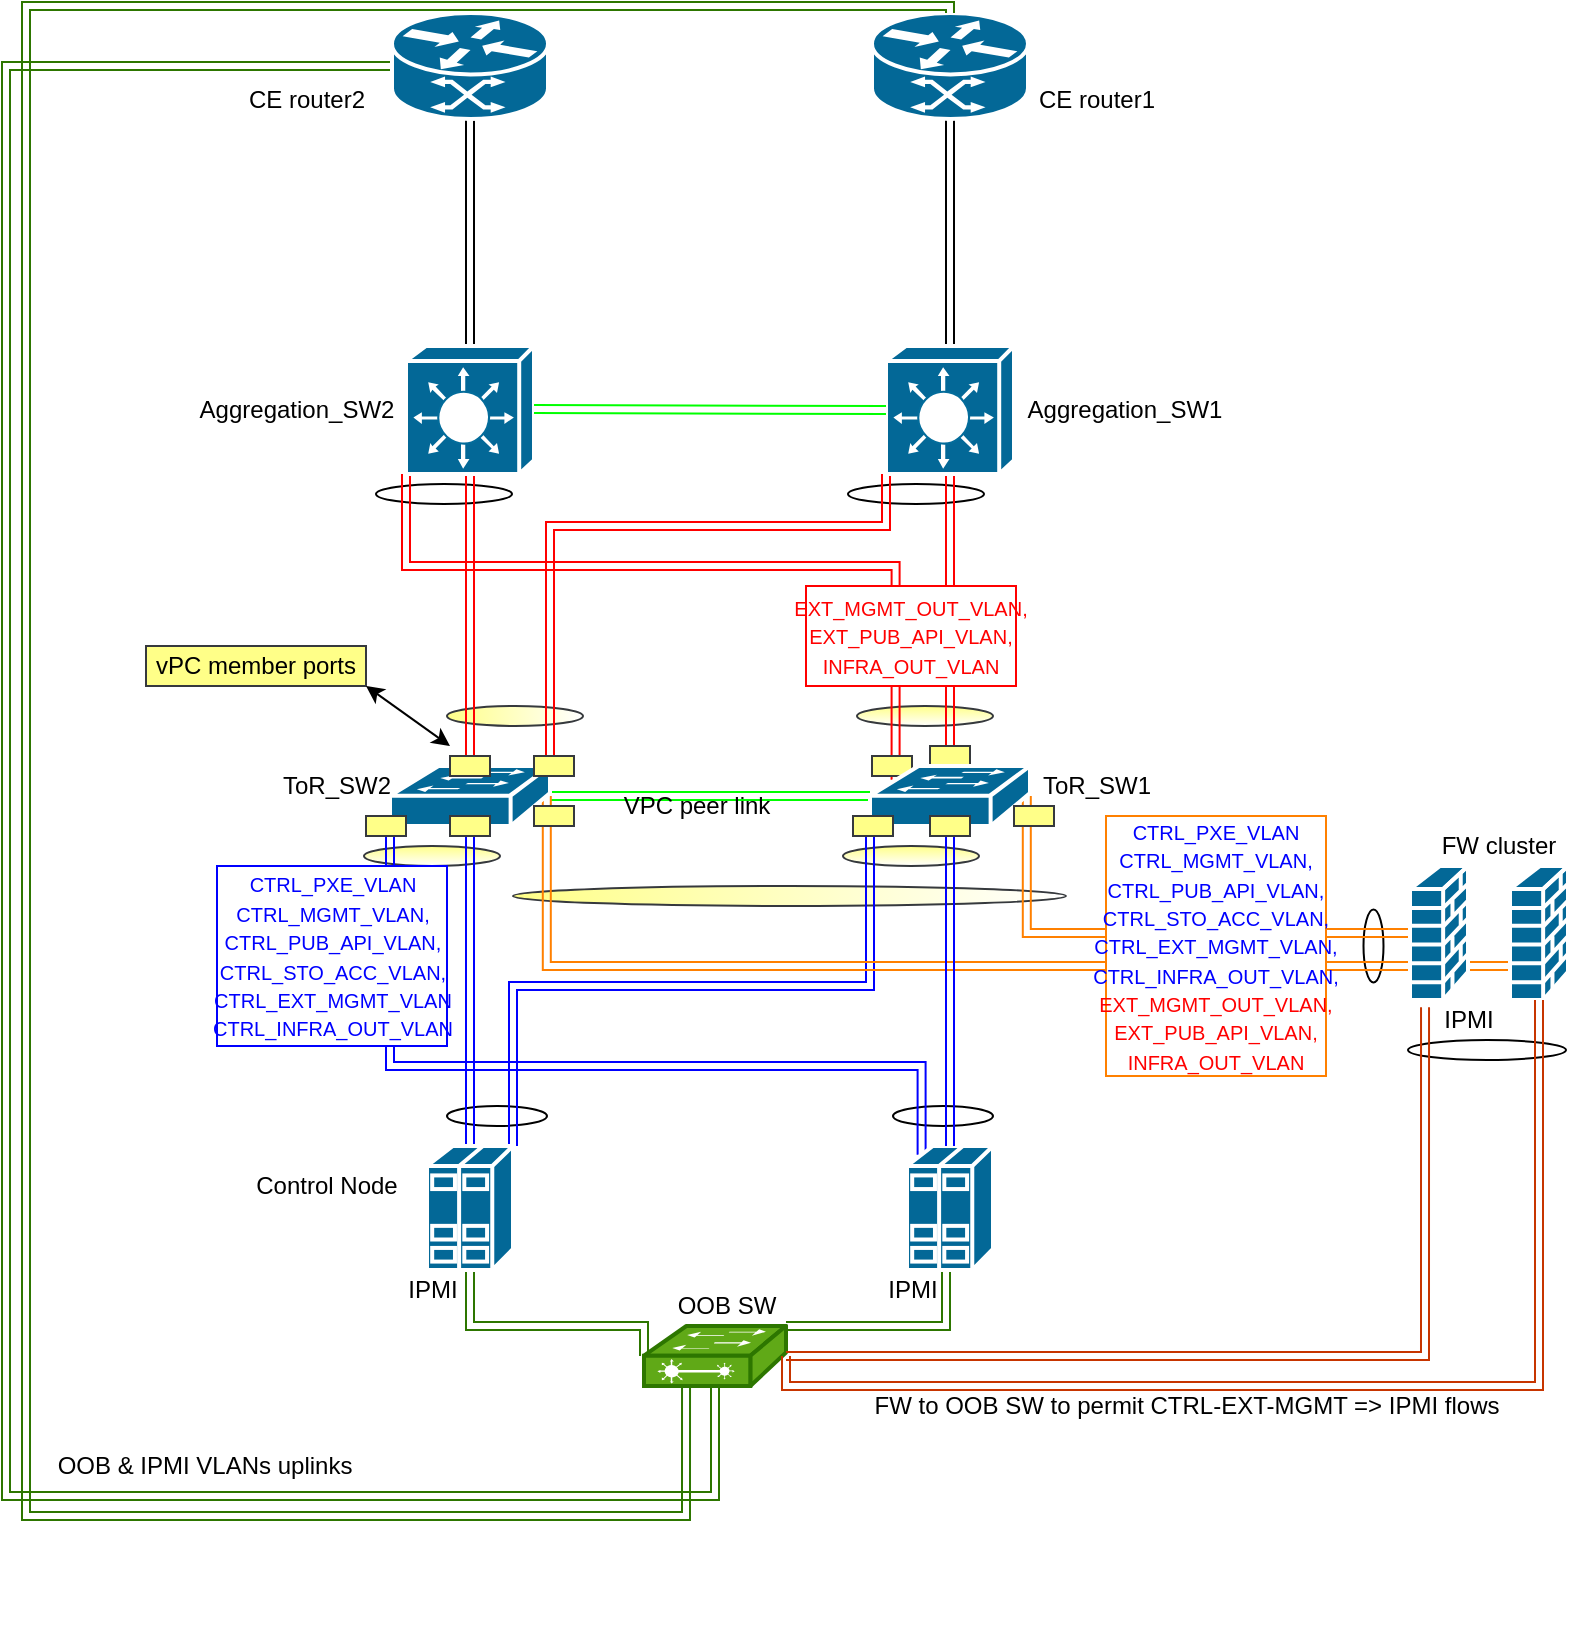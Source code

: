 <mxfile version="14.1.4" type="device"><diagram id="XjHLATgaNIMUa8NQz7aA" name="Page-1"><mxGraphModel dx="1775" dy="537" grid="1" gridSize="10" guides="1" tooltips="1" connect="1" arrows="1" fold="1" page="1" pageScale="1" pageWidth="850" pageHeight="1100" math="0" shadow="0"><root><mxCell id="0"/><mxCell id="1" parent="0"/><mxCell id="eg7Gd9BjpVtbM1bQ0SC5-29" value="" style="ellipse;whiteSpace=wrap;html=1;" vertex="1" parent="1"><mxGeometry x="671" y="577" width="79" height="10" as="geometry"/></mxCell><mxCell id="eg7Gd9BjpVtbM1bQ0SC5-14" value="" style="ellipse;whiteSpace=wrap;html=1;rotation=-90;" vertex="1" parent="1"><mxGeometry x="635.5" y="525" width="36.5" height="10" as="geometry"/></mxCell><mxCell id="eg7Gd9BjpVtbM1bQ0SC5-2" value="" style="ellipse;whiteSpace=wrap;html=1;fillColor=#ffff88;strokeColor=#36393d;gradientDirection=east;gradientColor=#ffffff;" vertex="1" parent="1"><mxGeometry x="190.5" y="410" width="68" height="10" as="geometry"/></mxCell><mxCell id="eg7Gd9BjpVtbM1bQ0SC5-3" value="" style="ellipse;whiteSpace=wrap;html=1;fillColor=#ffff88;strokeColor=#36393d;gradientColor=#ffffff;" vertex="1" parent="1"><mxGeometry x="149" y="480" width="68" height="10" as="geometry"/></mxCell><mxCell id="eg7Gd9BjpVtbM1bQ0SC5-5" value="" style="ellipse;whiteSpace=wrap;html=1;fillColor=#ffff88;strokeColor=#36393d;gradientColor=#ffffff;" vertex="1" parent="1"><mxGeometry x="388.5" y="480" width="68" height="10" as="geometry"/></mxCell><mxCell id="eg7Gd9BjpVtbM1bQ0SC5-6" value="" style="ellipse;whiteSpace=wrap;html=1;fillColor=#ffff88;strokeColor=#36393d;gradientColor=#ffffff;" vertex="1" parent="1"><mxGeometry x="395.5" y="410" width="68" height="10" as="geometry"/></mxCell><mxCell id="eg7Gd9BjpVtbM1bQ0SC5-7" value="" style="ellipse;whiteSpace=wrap;html=1;fillColor=#ffff88;strokeColor=#36393d;gradientColor=#ffffff;gradientDirection=east;" vertex="1" parent="1"><mxGeometry x="223.5" y="500" width="276.5" height="10" as="geometry"/></mxCell><mxCell id="TA1b77W6NPm8kg9r0I7c-41" value="" style="ellipse;whiteSpace=wrap;html=1;" parent="1" vertex="1"><mxGeometry x="391" y="299" width="68" height="10" as="geometry"/></mxCell><mxCell id="TA1b77W6NPm8kg9r0I7c-40" value="" style="ellipse;whiteSpace=wrap;html=1;" parent="1" vertex="1"><mxGeometry x="155" y="299" width="68" height="10" as="geometry"/></mxCell><mxCell id="TA1b77W6NPm8kg9r0I7c-15" value="" style="ellipse;whiteSpace=wrap;html=1;" parent="1" vertex="1"><mxGeometry x="190.5" y="610" width="50" height="10" as="geometry"/></mxCell><mxCell id="TA1b77W6NPm8kg9r0I7c-11" value="" style="ellipse;whiteSpace=wrap;html=1;" parent="1" vertex="1"><mxGeometry x="413.5" y="610" width="50" height="10" as="geometry"/></mxCell><mxCell id="TA1b77W6NPm8kg9r0I7c-7" style="edgeStyle=orthogonalEdgeStyle;rounded=0;orthogonalLoop=1;jettySize=auto;html=1;entryX=0.5;entryY=0.98;entryDx=0;entryDy=0;entryPerimeter=0;shape=link;strokeColor=#0000FF;" parent="1" source="TA1b77W6NPm8kg9r0I7c-1" target="TA1b77W6NPm8kg9r0I7c-3" edge="1"><mxGeometry relative="1" as="geometry"/></mxCell><mxCell id="TA1b77W6NPm8kg9r0I7c-10" style="edgeStyle=orthogonalEdgeStyle;rounded=0;orthogonalLoop=1;jettySize=auto;html=1;exitX=1;exitY=0;exitDx=0;exitDy=0;exitPerimeter=0;entryX=0;entryY=0.98;entryDx=0;entryDy=0;entryPerimeter=0;shape=link;strokeColor=#0000FF;" parent="1" source="TA1b77W6NPm8kg9r0I7c-1" target="TA1b77W6NPm8kg9r0I7c-4" edge="1"><mxGeometry relative="1" as="geometry"/></mxCell><mxCell id="Xf1OnpS6K2WvkpgggGJM-3" style="edgeStyle=orthogonalEdgeStyle;rounded=0;orthogonalLoop=1;jettySize=auto;html=1;exitX=0.5;exitY=1;exitDx=0;exitDy=0;exitPerimeter=0;fillColor=#60a917;strokeColor=#2D7600;shape=link;entryX=0;entryY=0.5;entryDx=0;entryDy=0;entryPerimeter=0;" parent="1" source="TA1b77W6NPm8kg9r0I7c-1" target="Xf1OnpS6K2WvkpgggGJM-1" edge="1"><mxGeometry relative="1" as="geometry"><mxPoint x="260" y="720" as="targetPoint"/><Array as="points"><mxPoint x="202" y="720"/><mxPoint x="289" y="720"/></Array></mxGeometry></mxCell><mxCell id="TA1b77W6NPm8kg9r0I7c-1" value="" style="shape=mxgraph.cisco.servers.standard_host;html=1;pointerEvents=1;dashed=0;fillColor=#036897;strokeColor=#ffffff;strokeWidth=2;verticalLabelPosition=bottom;verticalAlign=top;align=center;outlineConnect=0;" parent="1" vertex="1"><mxGeometry x="180.5" y="630" width="43" height="62" as="geometry"/></mxCell><mxCell id="TA1b77W6NPm8kg9r0I7c-9" style="edgeStyle=orthogonalEdgeStyle;rounded=0;orthogonalLoop=1;jettySize=auto;html=1;exitX=0.17;exitY=0.07;exitDx=0;exitDy=0;exitPerimeter=0;entryX=0;entryY=0.98;entryDx=0;entryDy=0;entryPerimeter=0;shape=link;strokeColor=#0000FF;" parent="1" source="TA1b77W6NPm8kg9r0I7c-2" target="TA1b77W6NPm8kg9r0I7c-3" edge="1"><mxGeometry relative="1" as="geometry"><Array as="points"><mxPoint x="428" y="590"/><mxPoint x="162" y="590"/></Array></mxGeometry></mxCell><mxCell id="TA1b77W6NPm8kg9r0I7c-26" style="edgeStyle=orthogonalEdgeStyle;shape=link;rounded=0;orthogonalLoop=1;jettySize=auto;html=1;exitX=0.5;exitY=0;exitDx=0;exitDy=0;exitPerimeter=0;entryX=0.5;entryY=0.98;entryDx=0;entryDy=0;entryPerimeter=0;strokeColor=#0000FF;" parent="1" source="-m4TFduSaG5o08_VPAXe-14" target="TA1b77W6NPm8kg9r0I7c-4" edge="1"><mxGeometry relative="1" as="geometry"/></mxCell><mxCell id="Xf1OnpS6K2WvkpgggGJM-4" style="edgeStyle=orthogonalEdgeStyle;rounded=0;orthogonalLoop=1;jettySize=auto;html=1;entryX=1;entryY=0;entryDx=0;entryDy=0;entryPerimeter=0;fillColor=#60a917;strokeColor=#2D7600;shape=link;" parent="1" source="TA1b77W6NPm8kg9r0I7c-2" target="Xf1OnpS6K2WvkpgggGJM-1" edge="1"><mxGeometry relative="1" as="geometry"><Array as="points"><mxPoint x="440" y="720"/></Array></mxGeometry></mxCell><mxCell id="TA1b77W6NPm8kg9r0I7c-2" value="" style="shape=mxgraph.cisco.servers.standard_host;html=1;pointerEvents=1;dashed=0;fillColor=#036897;strokeColor=#ffffff;strokeWidth=2;verticalLabelPosition=bottom;verticalAlign=top;align=center;outlineConnect=0;" parent="1" vertex="1"><mxGeometry x="420.5" y="630" width="43" height="62" as="geometry"/></mxCell><mxCell id="TA1b77W6NPm8kg9r0I7c-30" style="edgeStyle=orthogonalEdgeStyle;shape=link;rounded=0;orthogonalLoop=1;jettySize=auto;html=1;entryX=0.5;entryY=1;entryDx=0;entryDy=0;entryPerimeter=0;strokeColor=#FF0000;" parent="1" source="-m4TFduSaG5o08_VPAXe-2" target="TA1b77W6NPm8kg9r0I7c-27" edge="1"><mxGeometry relative="1" as="geometry"/></mxCell><mxCell id="TA1b77W6NPm8kg9r0I7c-39" style="edgeStyle=orthogonalEdgeStyle;shape=link;rounded=0;orthogonalLoop=1;jettySize=auto;html=1;exitX=1;exitY=0;exitDx=0;exitDy=0;exitPerimeter=0;entryX=0;entryY=1;entryDx=0;entryDy=0;entryPerimeter=0;strokeColor=#FF0000;" parent="1" source="TA1b77W6NPm8kg9r0I7c-3" target="TA1b77W6NPm8kg9r0I7c-28" edge="1"><mxGeometry relative="1" as="geometry"><Array as="points"><mxPoint x="242" y="320"/><mxPoint x="410" y="320"/></Array></mxGeometry></mxCell><mxCell id="TA1b77W6NPm8kg9r0I7c-42" style="edgeStyle=orthogonalEdgeStyle;shape=link;rounded=0;orthogonalLoop=1;jettySize=auto;html=1;strokeColor=#00FF00;" parent="1" source="TA1b77W6NPm8kg9r0I7c-3" target="TA1b77W6NPm8kg9r0I7c-4" edge="1"><mxGeometry relative="1" as="geometry"/></mxCell><mxCell id="TA1b77W6NPm8kg9r0I7c-29" style="edgeStyle=orthogonalEdgeStyle;shape=link;rounded=0;orthogonalLoop=1;jettySize=auto;html=1;strokeColor=#FF0000;" parent="1" source="-m4TFduSaG5o08_VPAXe-7" target="TA1b77W6NPm8kg9r0I7c-28" edge="1"><mxGeometry relative="1" as="geometry"/></mxCell><mxCell id="TA1b77W6NPm8kg9r0I7c-38" style="edgeStyle=orthogonalEdgeStyle;shape=link;rounded=0;orthogonalLoop=1;jettySize=auto;html=1;exitX=0.16;exitY=0.23;exitDx=0;exitDy=0;exitPerimeter=0;entryX=0;entryY=1;entryDx=0;entryDy=0;entryPerimeter=0;strokeColor=#FF0000;" parent="1" source="TA1b77W6NPm8kg9r0I7c-4" target="TA1b77W6NPm8kg9r0I7c-27" edge="1"><mxGeometry relative="1" as="geometry"><Array as="points"><mxPoint x="415" y="340"/><mxPoint x="170" y="340"/></Array></mxGeometry></mxCell><mxCell id="TA1b77W6NPm8kg9r0I7c-18" style="edgeStyle=orthogonalEdgeStyle;rounded=0;orthogonalLoop=1;jettySize=auto;html=1;entryX=0.98;entryY=0.5;entryDx=0;entryDy=0;entryPerimeter=0;strokeColor=#FF8000;shape=link;" parent="1" source="TA1b77W6NPm8kg9r0I7c-5" target="TA1b77W6NPm8kg9r0I7c-4" edge="1"><mxGeometry relative="1" as="geometry"/></mxCell><mxCell id="TA1b77W6NPm8kg9r0I7c-20" style="edgeStyle=orthogonalEdgeStyle;rounded=0;orthogonalLoop=1;jettySize=auto;html=1;entryX=0.98;entryY=0.5;entryDx=0;entryDy=0;entryPerimeter=0;strokeColor=#FF8000;shape=link;" parent="1" source="TA1b77W6NPm8kg9r0I7c-6" target="TA1b77W6NPm8kg9r0I7c-3" edge="1"><mxGeometry relative="1" as="geometry"><Array as="points"><mxPoint x="240" y="540"/></Array></mxGeometry></mxCell><mxCell id="TA1b77W6NPm8kg9r0I7c-5" value="" style="shape=mxgraph.cisco.security.firewall;html=1;pointerEvents=1;dashed=0;fillColor=#036897;strokeColor=#ffffff;strokeWidth=2;verticalLabelPosition=bottom;verticalAlign=top;align=center;outlineConnect=0;" parent="1" vertex="1"><mxGeometry x="672" y="490" width="29" height="67" as="geometry"/></mxCell><mxCell id="TA1b77W6NPm8kg9r0I7c-6" value="" style="shape=mxgraph.cisco.security.firewall;html=1;pointerEvents=1;dashed=0;fillColor=#036897;strokeColor=#ffffff;strokeWidth=2;verticalLabelPosition=bottom;verticalAlign=top;align=center;outlineConnect=0;" parent="1" vertex="1"><mxGeometry x="722" y="490" width="29" height="67" as="geometry"/></mxCell><mxCell id="Xf1OnpS6K2WvkpgggGJM-37" style="edgeStyle=orthogonalEdgeStyle;shape=link;rounded=0;orthogonalLoop=1;jettySize=auto;html=1;exitX=0.5;exitY=0;exitDx=0;exitDy=0;exitPerimeter=0;entryX=0.5;entryY=1;entryDx=0;entryDy=0;entryPerimeter=0;" parent="1" source="TA1b77W6NPm8kg9r0I7c-27" target="Xf1OnpS6K2WvkpgggGJM-33" edge="1"><mxGeometry relative="1" as="geometry"/></mxCell><mxCell id="TA1b77W6NPm8kg9r0I7c-27" value="" style="shape=mxgraph.cisco.switches.layer_3_switch;html=1;pointerEvents=1;dashed=0;fillColor=#036897;strokeColor=#ffffff;strokeWidth=2;verticalLabelPosition=bottom;verticalAlign=top;align=center;outlineConnect=0;" parent="1" vertex="1"><mxGeometry x="170" y="230" width="64" height="64" as="geometry"/></mxCell><mxCell id="Xf1OnpS6K2WvkpgggGJM-38" style="edgeStyle=orthogonalEdgeStyle;shape=link;rounded=0;orthogonalLoop=1;jettySize=auto;html=1;exitX=0.5;exitY=0;exitDx=0;exitDy=0;exitPerimeter=0;entryX=0.5;entryY=1;entryDx=0;entryDy=0;entryPerimeter=0;" parent="1" source="TA1b77W6NPm8kg9r0I7c-28" target="Xf1OnpS6K2WvkpgggGJM-34" edge="1"><mxGeometry relative="1" as="geometry"/></mxCell><mxCell id="TA1b77W6NPm8kg9r0I7c-28" value="" style="shape=mxgraph.cisco.switches.layer_3_switch;html=1;pointerEvents=1;dashed=0;fillColor=#036897;strokeColor=#ffffff;strokeWidth=2;verticalLabelPosition=bottom;verticalAlign=top;align=center;outlineConnect=0;" parent="1" vertex="1"><mxGeometry x="410" y="230" width="64" height="64" as="geometry"/></mxCell><mxCell id="TA1b77W6NPm8kg9r0I7c-32" value="ToR_SW2" style="text;html=1;align=center;verticalAlign=middle;resizable=0;points=[];autosize=1;" parent="1" vertex="1"><mxGeometry x="100" y="440" width="70" height="20" as="geometry"/></mxCell><mxCell id="TA1b77W6NPm8kg9r0I7c-33" value="ToR_SW1" style="text;html=1;align=center;verticalAlign=middle;resizable=0;points=[];autosize=1;" parent="1" vertex="1"><mxGeometry x="480" y="440" width="70" height="20" as="geometry"/></mxCell><mxCell id="TA1b77W6NPm8kg9r0I7c-34" value="Aggregation_SW2" style="text;html=1;align=center;verticalAlign=middle;resizable=0;points=[];autosize=1;" parent="1" vertex="1"><mxGeometry x="60" y="252" width="110" height="20" as="geometry"/></mxCell><mxCell id="TA1b77W6NPm8kg9r0I7c-35" value="Aggregation_SW1" style="text;html=1;align=center;verticalAlign=middle;resizable=0;points=[];autosize=1;" parent="1" vertex="1"><mxGeometry x="474" y="252" width="110" height="20" as="geometry"/></mxCell><mxCell id="TA1b77W6NPm8kg9r0I7c-36" value="Control Node" style="text;html=1;align=center;verticalAlign=middle;resizable=0;points=[];autosize=1;" parent="1" vertex="1"><mxGeometry x="85" y="640" width="90" height="20" as="geometry"/></mxCell><mxCell id="TA1b77W6NPm8kg9r0I7c-37" value="FW cluster" style="text;html=1;align=center;verticalAlign=middle;resizable=0;points=[];autosize=1;" parent="1" vertex="1"><mxGeometry x="681" y="470" width="70" height="20" as="geometry"/></mxCell><mxCell id="TA1b77W6NPm8kg9r0I7c-43" value="VPC peer link" style="text;html=1;align=center;verticalAlign=middle;resizable=0;points=[];autosize=1;" parent="1" vertex="1"><mxGeometry x="270" y="450" width="90" height="20" as="geometry"/></mxCell><mxCell id="TA1b77W6NPm8kg9r0I7c-45" style="edgeStyle=orthogonalEdgeStyle;shape=link;rounded=0;orthogonalLoop=1;jettySize=auto;html=1;entryX=0;entryY=0.5;entryDx=0;entryDy=0;entryPerimeter=0;strokeColor=#00FF00;" parent="1" target="TA1b77W6NPm8kg9r0I7c-28" edge="1"><mxGeometry relative="1" as="geometry"><mxPoint x="234" y="261.5" as="sourcePoint"/><mxPoint x="394" y="261.5" as="targetPoint"/></mxGeometry></mxCell><mxCell id="TA1b77W6NPm8kg9r0I7c-46" value="&lt;span style=&quot;font-family: &amp;#34;calibri&amp;#34; , sans-serif ; text-transform: uppercase&quot;&gt;&lt;font style=&quot;font-size: 10px&quot; color=&quot;#0000ff&quot;&gt;CTRL_PXE_VLAN&lt;br&gt;ctrl_mgmt_vlan, ctrl_pub_api_vlan,&lt;br&gt;ctrl_sto_acc_vlan, CTRL_ext_mgmt_vlan&lt;br&gt;CTRL_INFRA_OUT_VLAN&lt;br&gt;&lt;/font&gt;&lt;/span&gt;" style="whiteSpace=wrap;html=1;strokeColor=#0000FF;" parent="1" vertex="1"><mxGeometry x="75.5" y="490" width="115" height="90" as="geometry"/></mxCell><mxCell id="TA1b77W6NPm8kg9r0I7c-48" value="&lt;font style=&quot;font-size: 10px&quot;&gt;&lt;font style=&quot;font-size: 10px&quot;&gt;&lt;font face=&quot;calibri, sans-serif&quot; style=&quot;color: rgb(0 , 0 , 255) ; font-size: 10px&quot;&gt;&lt;span style=&quot;text-transform: uppercase&quot;&gt;CTRL_PXE_VLAN&lt;br&gt;ctrl_mgmt_vlan, ctrl_pub_api_vlan,&lt;/span&gt;&lt;/font&gt;&lt;br&gt;&lt;font face=&quot;calibri, sans-serif&quot; style=&quot;color: rgb(0 , 0 , 255) ; font-size: 10px&quot;&gt;&lt;span style=&quot;text-transform: uppercase&quot;&gt;ctrl_sto_acc_vlan, CTRL_ext_mgmt_vlan,&lt;br&gt;CTRL_INFRA_OUT_VLAN,&lt;/span&gt;&lt;/font&gt;&lt;br&gt;&lt;font face=&quot;calibri, sans-serif&quot; style=&quot;font-size: 10px&quot; color=&quot;#ff0000&quot;&gt;&lt;span style=&quot;text-transform: uppercase&quot;&gt;EXT_MGMT_OUT_VLAN,&lt;br&gt;EXT_PUB_API_VLAN, INFRA_OUT_VLAN&lt;/span&gt;&lt;/font&gt;&lt;/font&gt;&lt;/font&gt;&lt;font style=&quot;font-size: 10px&quot; color=&quot;#0000ff&quot;&gt;&lt;br&gt;&lt;/font&gt;" style="whiteSpace=wrap;html=1;strokeColor=#FF8000;" parent="1" vertex="1"><mxGeometry x="520" y="465" width="110" height="130" as="geometry"/></mxCell><mxCell id="TA1b77W6NPm8kg9r0I7c-49" value="&lt;span style=&quot;color: rgb(255 , 0 , 0) ; font-family: &amp;#34;calibri&amp;#34; , sans-serif ; font-size: 10px ; text-transform: uppercase&quot;&gt;EXT_MGMT_OUT_VLAN,&lt;/span&gt;&lt;br style=&quot;color: rgb(255 , 0 , 0) ; font-family: &amp;#34;calibri&amp;#34; , sans-serif ; font-size: 10px ; text-transform: uppercase&quot;&gt;&lt;span style=&quot;color: rgb(255 , 0 , 0) ; font-family: &amp;#34;calibri&amp;#34; , sans-serif ; font-size: 10px ; text-transform: uppercase&quot;&gt;EXT_PUB_API_VLAN,&lt;br&gt;INFRA_OUT_VLAN&lt;/span&gt;&lt;font style=&quot;font-size: 10px&quot; color=&quot;#0000ff&quot;&gt;&lt;br&gt;&lt;/font&gt;" style="whiteSpace=wrap;html=1;strokeColor=#FF0000;" parent="1" vertex="1"><mxGeometry x="370" y="350" width="105" height="50" as="geometry"/></mxCell><mxCell id="Xf1OnpS6K2WvkpgggGJM-5" style="edgeStyle=orthogonalEdgeStyle;rounded=0;orthogonalLoop=1;jettySize=auto;html=1;fillColor=#60a917;strokeColor=#2D7600;shape=link;entryX=0;entryY=0.5;entryDx=0;entryDy=0;entryPerimeter=0;" parent="1" source="Xf1OnpS6K2WvkpgggGJM-1" target="Xf1OnpS6K2WvkpgggGJM-33" edge="1"><mxGeometry relative="1" as="geometry"><mxPoint x="-35.5" y="273" as="targetPoint"/><Array as="points"><mxPoint x="-30" y="805"/><mxPoint x="-30" y="90"/></Array></mxGeometry></mxCell><mxCell id="Xf1OnpS6K2WvkpgggGJM-1" value="" style="shape=mxgraph.cisco.switches.layer_2_remote_switch;html=1;pointerEvents=1;dashed=0;fillColor=#60a917;strokeColor=#2D7600;strokeWidth=2;verticalLabelPosition=bottom;verticalAlign=top;align=center;outlineConnect=0;fontColor=#ffffff;" parent="1" vertex="1"><mxGeometry x="289" y="720" width="71" height="30" as="geometry"/></mxCell><mxCell id="Xf1OnpS6K2WvkpgggGJM-8" value="OOB SW" style="text;html=1;align=center;verticalAlign=middle;resizable=0;points=[];autosize=1;" parent="1" vertex="1"><mxGeometry x="300" y="700" width="60" height="20" as="geometry"/></mxCell><mxCell id="Xf1OnpS6K2WvkpgggGJM-9" value="IPMI" style="text;html=1;align=center;verticalAlign=middle;resizable=0;points=[];autosize=1;" parent="1" vertex="1"><mxGeometry x="163" y="692" width="40" height="20" as="geometry"/></mxCell><mxCell id="Xf1OnpS6K2WvkpgggGJM-10" value="IPMI" style="text;html=1;align=center;verticalAlign=middle;resizable=0;points=[];autosize=1;" parent="1" vertex="1"><mxGeometry x="403" y="692" width="40" height="20" as="geometry"/></mxCell><mxCell id="Xf1OnpS6K2WvkpgggGJM-11" value="IPMI" style="text;html=1;align=center;verticalAlign=middle;resizable=0;points=[];autosize=1;" parent="1" vertex="1"><mxGeometry x="681" y="557" width="40" height="20" as="geometry"/></mxCell><mxCell id="Xf1OnpS6K2WvkpgggGJM-14" value="&lt;span style=&quot;color: rgba(0 , 0 , 0 , 0) ; font-family: monospace ; font-size: 0px&quot;&gt;%3CmxGraphModel%3E%3Croot%3E%3CmxCell%20id%3D%220%22%2F%3E%3CmxCell%20id%3D%221%22%20parent%3D%220%22%2F%3E%3CmxCell%20id%3D%222%22%20value%3D%2210.7.10.3%2F24%22%20style%3D%22text%3Bhtml%3D1%3Balign%3Dcenter%3BverticalAlign%3Dmiddle%3Bresizable%3D0%3Bpoints%3D%5B%5D%3Bautosize%3D1%3B%22%20vertex%3D%221%22%20parent%3D%221%22%3E%3CmxGeometry%20x%3D%22199.5%22%20y%3D%22540%22%20width%3D%2280%22%20height%3D%2220%22%20as%3D%22geometry%22%2F%3E%3C%2FmxCell%3E%3C%2Froot%3E%3C%2FmxGraphModel%3E&lt;/span&gt;" style="text;html=1;align=center;verticalAlign=middle;resizable=0;points=[];autosize=1;" parent="1" vertex="1"><mxGeometry x="330" y="850" width="20" height="20" as="geometry"/></mxCell><mxCell id="Xf1OnpS6K2WvkpgggGJM-33" value="" style="shape=mxgraph.cisco.routers.atm_router;html=1;pointerEvents=1;dashed=0;fillColor=#036897;strokeColor=#ffffff;strokeWidth=2;verticalLabelPosition=bottom;verticalAlign=top;align=center;outlineConnect=0;" parent="1" vertex="1"><mxGeometry x="163" y="63.5" width="78" height="53" as="geometry"/></mxCell><mxCell id="Xf1OnpS6K2WvkpgggGJM-34" value="" style="shape=mxgraph.cisco.routers.atm_router;html=1;pointerEvents=1;dashed=0;fillColor=#036897;strokeColor=#ffffff;strokeWidth=2;verticalLabelPosition=bottom;verticalAlign=top;align=center;outlineConnect=0;" parent="1" vertex="1"><mxGeometry x="403" y="63.5" width="78" height="53" as="geometry"/></mxCell><mxCell id="Xf1OnpS6K2WvkpgggGJM-35" value="CE router2" style="text;html=1;align=center;verticalAlign=middle;resizable=0;points=[];autosize=1;" parent="1" vertex="1"><mxGeometry x="85" y="96.5" width="70" height="20" as="geometry"/></mxCell><mxCell id="Xf1OnpS6K2WvkpgggGJM-36" value="CE router1" style="text;html=1;align=center;verticalAlign=middle;resizable=0;points=[];autosize=1;" parent="1" vertex="1"><mxGeometry x="479.5" y="96.5" width="70" height="20" as="geometry"/></mxCell><mxCell id="-m4TFduSaG5o08_VPAXe-5" style="edgeStyle=orthogonalEdgeStyle;shape=link;rounded=0;orthogonalLoop=1;jettySize=auto;html=1;entryX=0.5;entryY=1;entryDx=0;entryDy=0;entryPerimeter=0;strokeColor=#FF0000;" parent="1" source="TA1b77W6NPm8kg9r0I7c-3" target="-m4TFduSaG5o08_VPAXe-2" edge="1"><mxGeometry relative="1" as="geometry"><mxPoint x="202" y="440" as="sourcePoint"/><mxPoint x="202" y="294" as="targetPoint"/></mxGeometry></mxCell><mxCell id="-m4TFduSaG5o08_VPAXe-8" style="edgeStyle=orthogonalEdgeStyle;shape=link;rounded=0;orthogonalLoop=1;jettySize=auto;html=1;strokeColor=#FF0000;" parent="1" source="TA1b77W6NPm8kg9r0I7c-4" target="-m4TFduSaG5o08_VPAXe-7" edge="1"><mxGeometry relative="1" as="geometry"><mxPoint x="442" y="440" as="sourcePoint"/><mxPoint x="442" y="294" as="targetPoint"/></mxGeometry></mxCell><mxCell id="-m4TFduSaG5o08_VPAXe-15" style="edgeStyle=orthogonalEdgeStyle;shape=link;rounded=0;orthogonalLoop=1;jettySize=auto;html=1;exitX=0.5;exitY=0;exitDx=0;exitDy=0;exitPerimeter=0;entryX=0.5;entryY=0.98;entryDx=0;entryDy=0;entryPerimeter=0;strokeColor=#0000FF;" parent="1" source="TA1b77W6NPm8kg9r0I7c-2" target="-m4TFduSaG5o08_VPAXe-14" edge="1"><mxGeometry relative="1" as="geometry"><mxPoint x="442" y="630" as="sourcePoint"/><mxPoint x="442" y="469.4" as="targetPoint"/></mxGeometry></mxCell><mxCell id="-m4TFduSaG5o08_VPAXe-19" value="vPC member ports" style="rounded=0;whiteSpace=wrap;html=1;fillColor=#ffff88;strokeColor=#36393d;" parent="1" vertex="1"><mxGeometry x="40" y="380" width="110" height="20" as="geometry"/></mxCell><mxCell id="-m4TFduSaG5o08_VPAXe-20" value="" style="endArrow=classic;startArrow=classic;html=1;entryX=1;entryY=1;entryDx=0;entryDy=0;" parent="1" target="-m4TFduSaG5o08_VPAXe-19" edge="1"><mxGeometry width="50" height="50" relative="1" as="geometry"><mxPoint x="192" y="430" as="sourcePoint"/><mxPoint x="132" y="410" as="targetPoint"/></mxGeometry></mxCell><mxCell id="TA1b77W6NPm8kg9r0I7c-3" value="" style="shape=mxgraph.cisco.switches.workgroup_switch;html=1;pointerEvents=1;dashed=0;fillColor=#036897;strokeColor=#ffffff;strokeWidth=2;verticalLabelPosition=bottom;verticalAlign=top;align=center;outlineConnect=0;" parent="1" vertex="1"><mxGeometry x="162" y="440" width="80" height="30" as="geometry"/></mxCell><mxCell id="-m4TFduSaG5o08_VPAXe-2" value="" style="whiteSpace=wrap;html=1;fillColor=#ffff88;strokeColor=#36393d;" parent="1" vertex="1"><mxGeometry x="192" y="435" width="20" height="10" as="geometry"/></mxCell><mxCell id="-m4TFduSaG5o08_VPAXe-12" value="" style="whiteSpace=wrap;html=1;fillColor=#ffff88;strokeColor=#36393d;" parent="1" vertex="1"><mxGeometry x="234" y="435" width="20" height="10" as="geometry"/></mxCell><mxCell id="-m4TFduSaG5o08_VPAXe-6" value="" style="whiteSpace=wrap;html=1;fillColor=#ffff88;strokeColor=#36393d;" parent="1" vertex="1"><mxGeometry x="192" y="465" width="20" height="10" as="geometry"/></mxCell><mxCell id="-m4TFduSaG5o08_VPAXe-13" value="" style="whiteSpace=wrap;html=1;fillColor=#ffff88;strokeColor=#36393d;" parent="1" vertex="1"><mxGeometry x="150" y="465" width="20" height="10" as="geometry"/></mxCell><mxCell id="-m4TFduSaG5o08_VPAXe-7" value="" style="whiteSpace=wrap;html=1;fillColor=#ffff88;strokeColor=#36393d;" parent="1" vertex="1"><mxGeometry x="432" y="430" width="20" height="10" as="geometry"/></mxCell><mxCell id="-m4TFduSaG5o08_VPAXe-9" value="" style="whiteSpace=wrap;html=1;fillColor=#ffff88;strokeColor=#36393d;" parent="1" vertex="1"><mxGeometry x="403" y="435" width="20" height="10" as="geometry"/></mxCell><mxCell id="TA1b77W6NPm8kg9r0I7c-4" value="" style="shape=mxgraph.cisco.switches.workgroup_switch;html=1;pointerEvents=1;dashed=0;fillColor=#036897;strokeColor=#ffffff;strokeWidth=2;verticalLabelPosition=bottom;verticalAlign=top;align=center;outlineConnect=0;" parent="1" vertex="1"><mxGeometry x="402" y="440" width="80" height="30" as="geometry"/></mxCell><mxCell id="-m4TFduSaG5o08_VPAXe-16" value="" style="whiteSpace=wrap;html=1;fillColor=#ffff88;strokeColor=#36393d;" parent="1" vertex="1"><mxGeometry x="393.5" y="465" width="20" height="10" as="geometry"/></mxCell><mxCell id="-m4TFduSaG5o08_VPAXe-14" value="" style="whiteSpace=wrap;html=1;fillColor=#ffff88;strokeColor=#36393d;" parent="1" vertex="1"><mxGeometry x="432" y="465" width="20" height="10" as="geometry"/></mxCell><mxCell id="eg7Gd9BjpVtbM1bQ0SC5-9" value="" style="whiteSpace=wrap;html=1;fillColor=#ffff88;strokeColor=#36393d;" vertex="1" parent="1"><mxGeometry x="474" y="460" width="20" height="10" as="geometry"/></mxCell><mxCell id="eg7Gd9BjpVtbM1bQ0SC5-12" value="" style="whiteSpace=wrap;html=1;fillColor=#ffff88;strokeColor=#36393d;" vertex="1" parent="1"><mxGeometry x="234" y="460" width="20" height="10" as="geometry"/></mxCell><mxCell id="eg7Gd9BjpVtbM1bQ0SC5-26" style="edgeStyle=orthogonalEdgeStyle;rounded=0;orthogonalLoop=1;jettySize=auto;html=1;fillColor=#60a917;strokeColor=#2D7600;shape=link;exitX=0.296;exitY=1;exitDx=0;exitDy=0;exitPerimeter=0;" edge="1" parent="1" source="Xf1OnpS6K2WvkpgggGJM-1" target="Xf1OnpS6K2WvkpgggGJM-34"><mxGeometry relative="1" as="geometry"><mxPoint x="334.5" y="760" as="sourcePoint"/><mxPoint x="173" y="100" as="targetPoint"/><Array as="points"><mxPoint x="310" y="815"/><mxPoint x="-20" y="815"/><mxPoint x="-20" y="60"/><mxPoint x="442" y="60"/></Array></mxGeometry></mxCell><mxCell id="eg7Gd9BjpVtbM1bQ0SC5-27" style="edgeStyle=orthogonalEdgeStyle;rounded=0;orthogonalLoop=1;jettySize=auto;html=1;fillColor=#fa6800;strokeColor=#C73500;shape=link;exitX=0.5;exitY=1;exitDx=0;exitDy=0;exitPerimeter=0;entryX=1;entryY=0.5;entryDx=0;entryDy=0;entryPerimeter=0;" edge="1" parent="1" source="TA1b77W6NPm8kg9r0I7c-6" target="Xf1OnpS6K2WvkpgggGJM-1"><mxGeometry relative="1" as="geometry"><Array as="points"><mxPoint x="737" y="750"/><mxPoint x="360" y="750"/></Array><mxPoint x="701" y="669" as="sourcePoint"/><mxPoint x="621" y="712" as="targetPoint"/></mxGeometry></mxCell><mxCell id="eg7Gd9BjpVtbM1bQ0SC5-28" style="edgeStyle=orthogonalEdgeStyle;rounded=0;orthogonalLoop=1;jettySize=auto;html=1;fillColor=#fa6800;strokeColor=#C73500;shape=link;exitX=-0.037;exitY=0.184;exitDx=0;exitDy=0;exitPerimeter=0;entryX=1;entryY=0.5;entryDx=0;entryDy=0;entryPerimeter=0;" edge="1" parent="1" source="Xf1OnpS6K2WvkpgggGJM-11" target="Xf1OnpS6K2WvkpgggGJM-1"><mxGeometry relative="1" as="geometry"><Array as="points"><mxPoint x="680" y="735"/></Array><mxPoint x="746.5" y="567" as="sourcePoint"/><mxPoint x="370" y="745" as="targetPoint"/></mxGeometry></mxCell><mxCell id="eg7Gd9BjpVtbM1bQ0SC5-30" value="OOB &amp;amp; IPMI VLANs uplinks" style="text;html=1;align=center;verticalAlign=middle;resizable=0;points=[];autosize=1;" vertex="1" parent="1"><mxGeometry x="-11" y="780" width="160" height="20" as="geometry"/></mxCell><mxCell id="eg7Gd9BjpVtbM1bQ0SC5-31" value="FW to OOB SW to permit CTRL-EXT-MGMT =&amp;gt; IPMI flows" style="text;html=1;align=center;verticalAlign=middle;resizable=0;points=[];autosize=1;" vertex="1" parent="1"><mxGeometry x="395" y="750" width="330" height="20" as="geometry"/></mxCell></root></mxGraphModel></diagram></mxfile>